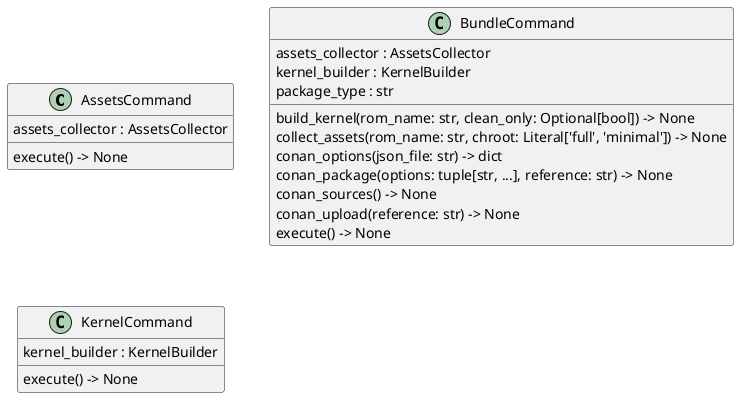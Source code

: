 @startuml classes
set namespaceSeparator none
class "AssetsCommand" as commands.assets.AssetsCommand {
  assets_collector : AssetsCollector
  execute() -> None
}
class "BundleCommand" as commands.bundle.BundleCommand {
  assets_collector : AssetsCollector
  kernel_builder : KernelBuilder
  package_type : str
  build_kernel(rom_name: str, clean_only: Optional[bool]) -> None
  collect_assets(rom_name: str, chroot: Literal['full', 'minimal']) -> None
  conan_options(json_file: str) -> dict
  conan_package(options: tuple[str, ...], reference: str) -> None
  conan_sources() -> None
  conan_upload(reference: str) -> None
  execute() -> None
}
class "KernelCommand" as commands.kernel.KernelCommand {
  kernel_builder : KernelBuilder
  execute() -> None
}
@enduml
